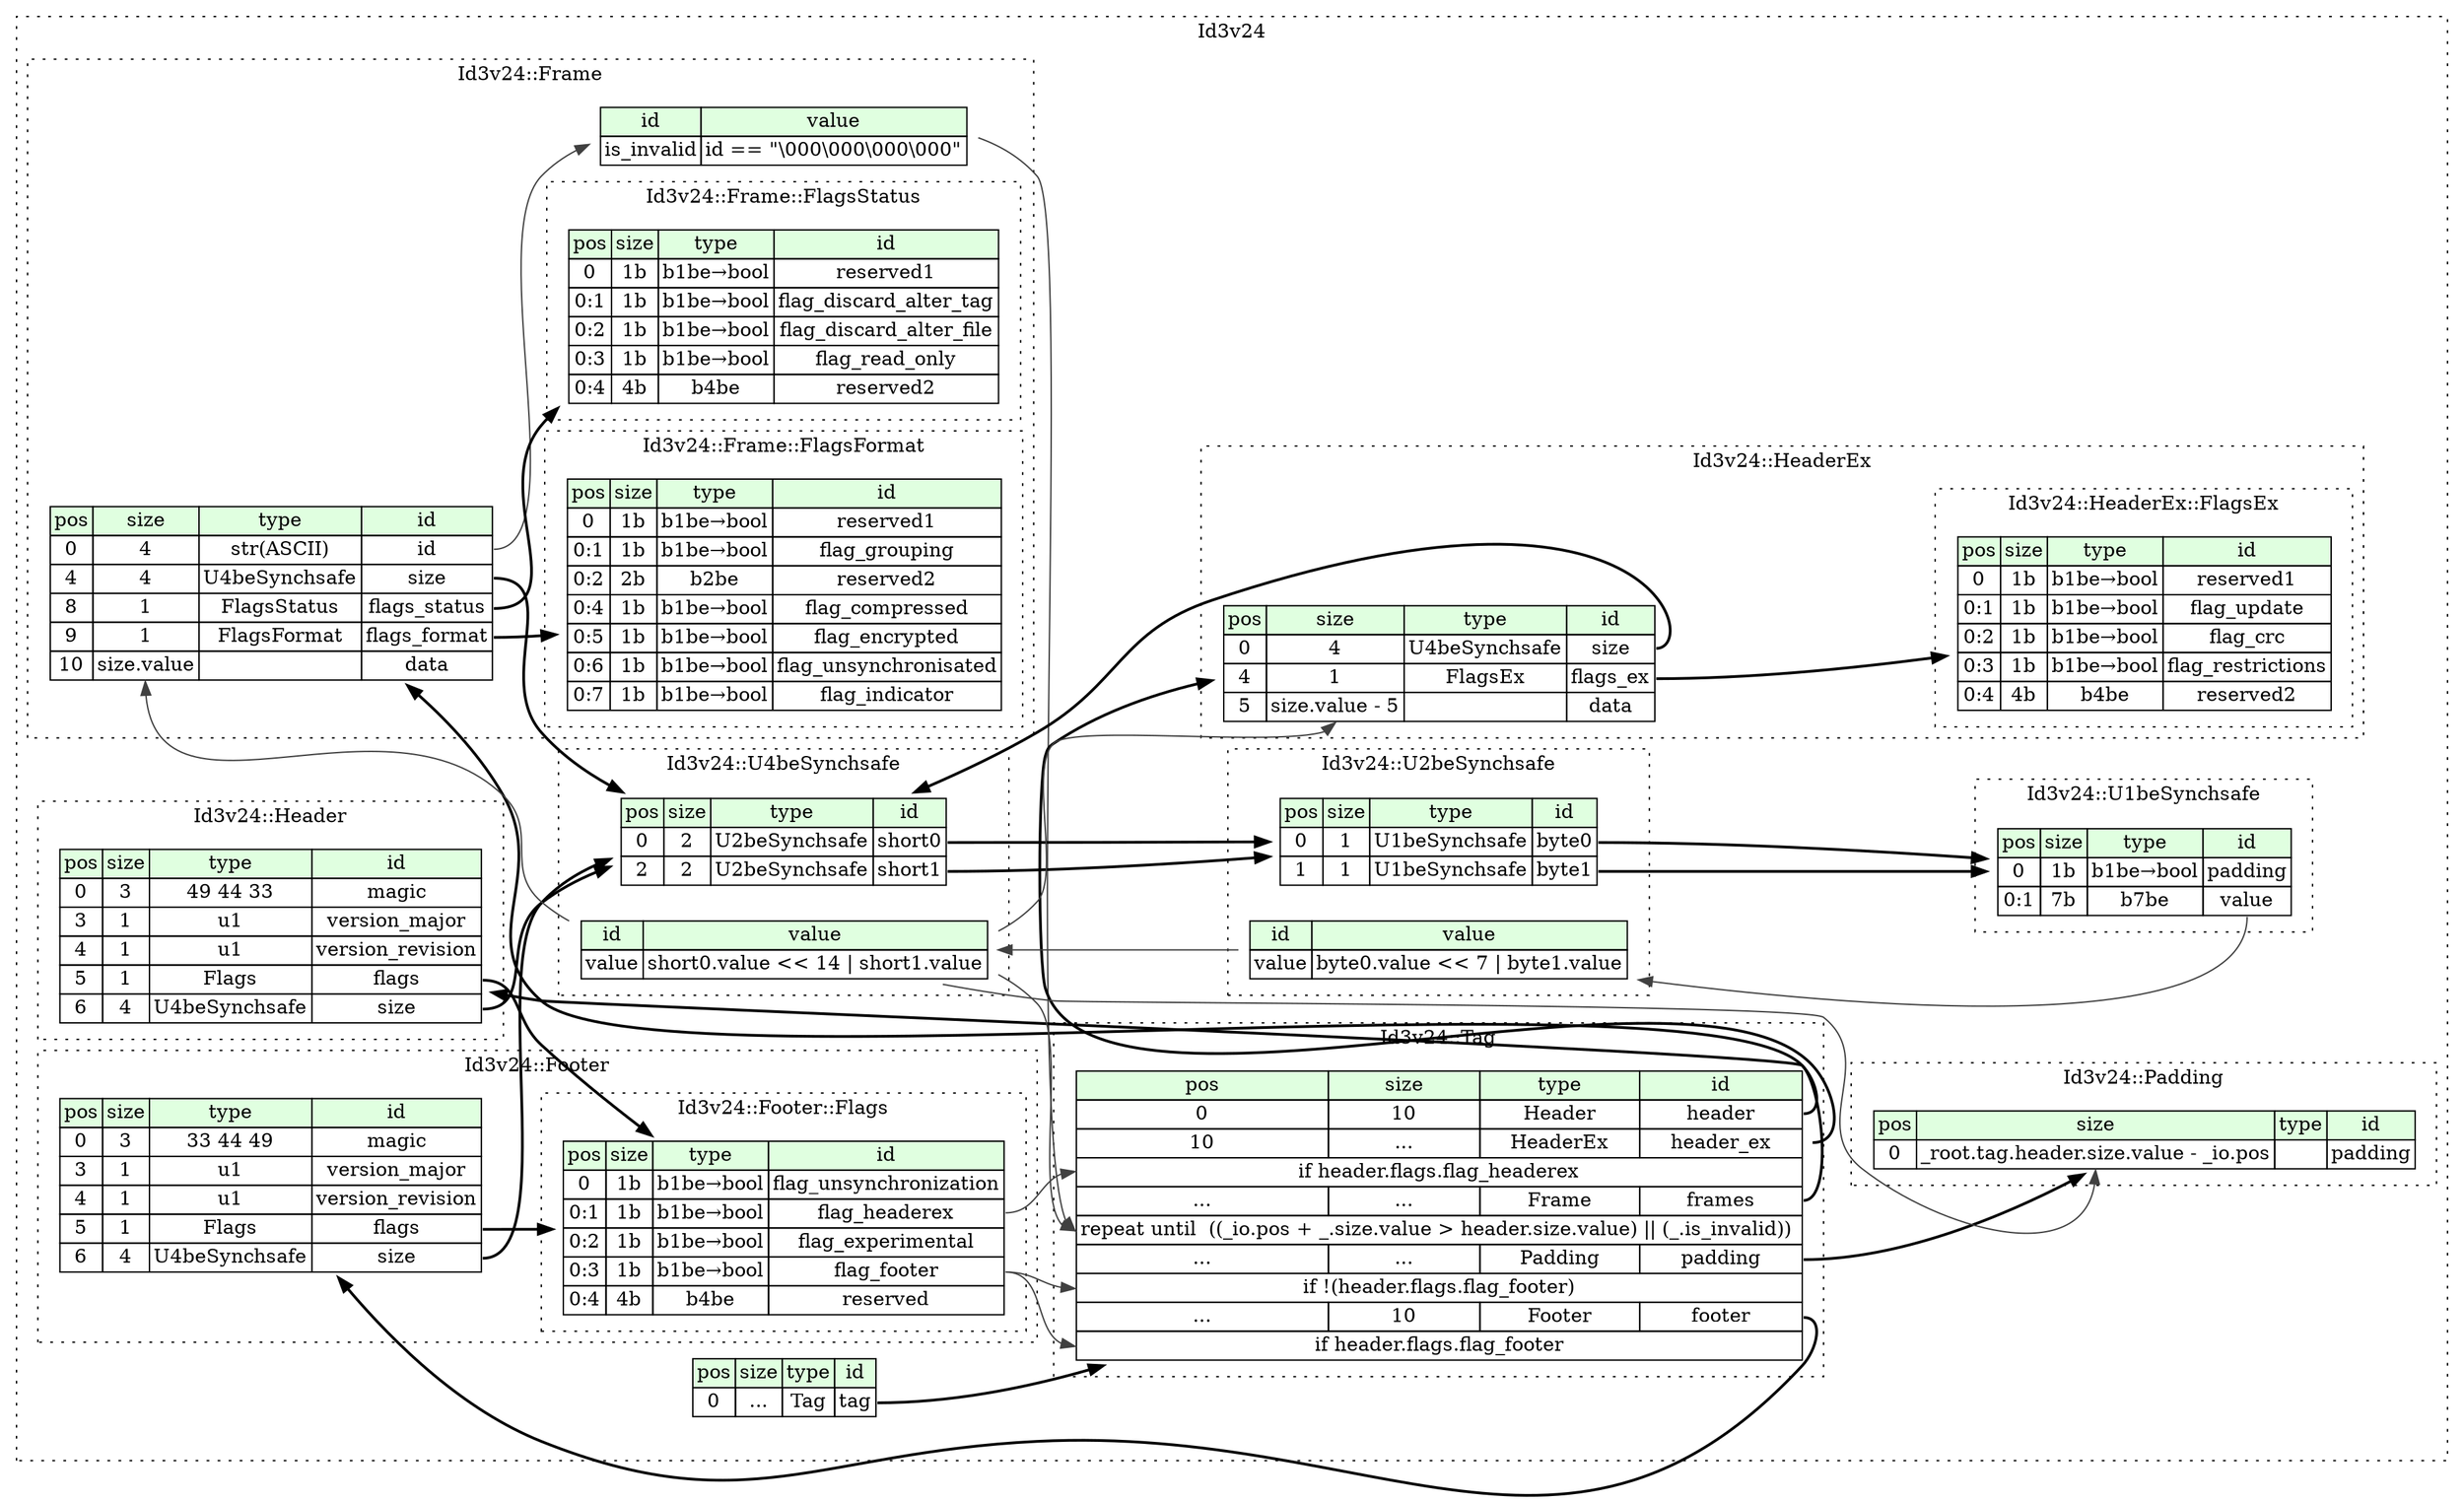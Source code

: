 digraph {
	rankdir=LR;
	node [shape=plaintext];
	subgraph cluster__id3v2_4 {
		label="Id3v24";
		graph[style=dotted];

		id3v2_4__seq [label=<<TABLE BORDER="0" CELLBORDER="1" CELLSPACING="0">
			<TR><TD BGCOLOR="#E0FFE0">pos</TD><TD BGCOLOR="#E0FFE0">size</TD><TD BGCOLOR="#E0FFE0">type</TD><TD BGCOLOR="#E0FFE0">id</TD></TR>
			<TR><TD PORT="tag_pos">0</TD><TD PORT="tag_size">...</TD><TD>Tag</TD><TD PORT="tag_type">tag</TD></TR>
		</TABLE>>];
		subgraph cluster__footer {
			label="Id3v24::Footer";
			graph[style=dotted];

			footer__seq [label=<<TABLE BORDER="0" CELLBORDER="1" CELLSPACING="0">
				<TR><TD BGCOLOR="#E0FFE0">pos</TD><TD BGCOLOR="#E0FFE0">size</TD><TD BGCOLOR="#E0FFE0">type</TD><TD BGCOLOR="#E0FFE0">id</TD></TR>
				<TR><TD PORT="magic_pos">0</TD><TD PORT="magic_size">3</TD><TD>33 44 49</TD><TD PORT="magic_type">magic</TD></TR>
				<TR><TD PORT="version_major_pos">3</TD><TD PORT="version_major_size">1</TD><TD>u1</TD><TD PORT="version_major_type">version_major</TD></TR>
				<TR><TD PORT="version_revision_pos">4</TD><TD PORT="version_revision_size">1</TD><TD>u1</TD><TD PORT="version_revision_type">version_revision</TD></TR>
				<TR><TD PORT="flags_pos">5</TD><TD PORT="flags_size">1</TD><TD>Flags</TD><TD PORT="flags_type">flags</TD></TR>
				<TR><TD PORT="size_pos">6</TD><TD PORT="size_size">4</TD><TD>U4beSynchsafe</TD><TD PORT="size_type">size</TD></TR>
			</TABLE>>];
			subgraph cluster__flags {
				label="Id3v24::Footer::Flags";
				graph[style=dotted];

				flags__seq [label=<<TABLE BORDER="0" CELLBORDER="1" CELLSPACING="0">
					<TR><TD BGCOLOR="#E0FFE0">pos</TD><TD BGCOLOR="#E0FFE0">size</TD><TD BGCOLOR="#E0FFE0">type</TD><TD BGCOLOR="#E0FFE0">id</TD></TR>
					<TR><TD PORT="flag_unsynchronization_pos">0</TD><TD PORT="flag_unsynchronization_size">1b</TD><TD>b1be→bool</TD><TD PORT="flag_unsynchronization_type">flag_unsynchronization</TD></TR>
					<TR><TD PORT="flag_headerex_pos">0:1</TD><TD PORT="flag_headerex_size">1b</TD><TD>b1be→bool</TD><TD PORT="flag_headerex_type">flag_headerex</TD></TR>
					<TR><TD PORT="flag_experimental_pos">0:2</TD><TD PORT="flag_experimental_size">1b</TD><TD>b1be→bool</TD><TD PORT="flag_experimental_type">flag_experimental</TD></TR>
					<TR><TD PORT="flag_footer_pos">0:3</TD><TD PORT="flag_footer_size">1b</TD><TD>b1be→bool</TD><TD PORT="flag_footer_type">flag_footer</TD></TR>
					<TR><TD PORT="reserved_pos">0:4</TD><TD PORT="reserved_size">4b</TD><TD>b4be</TD><TD PORT="reserved_type">reserved</TD></TR>
				</TABLE>>];
			}
		}
		subgraph cluster__frame {
			label="Id3v24::Frame";
			graph[style=dotted];

			frame__seq [label=<<TABLE BORDER="0" CELLBORDER="1" CELLSPACING="0">
				<TR><TD BGCOLOR="#E0FFE0">pos</TD><TD BGCOLOR="#E0FFE0">size</TD><TD BGCOLOR="#E0FFE0">type</TD><TD BGCOLOR="#E0FFE0">id</TD></TR>
				<TR><TD PORT="id_pos">0</TD><TD PORT="id_size">4</TD><TD>str(ASCII)</TD><TD PORT="id_type">id</TD></TR>
				<TR><TD PORT="size_pos">4</TD><TD PORT="size_size">4</TD><TD>U4beSynchsafe</TD><TD PORT="size_type">size</TD></TR>
				<TR><TD PORT="flags_status_pos">8</TD><TD PORT="flags_status_size">1</TD><TD>FlagsStatus</TD><TD PORT="flags_status_type">flags_status</TD></TR>
				<TR><TD PORT="flags_format_pos">9</TD><TD PORT="flags_format_size">1</TD><TD>FlagsFormat</TD><TD PORT="flags_format_type">flags_format</TD></TR>
				<TR><TD PORT="data_pos">10</TD><TD PORT="data_size">size.value</TD><TD></TD><TD PORT="data_type">data</TD></TR>
			</TABLE>>];
			frame__inst__is_invalid [label=<<TABLE BORDER="0" CELLBORDER="1" CELLSPACING="0">
				<TR><TD BGCOLOR="#E0FFE0">id</TD><TD BGCOLOR="#E0FFE0">value</TD></TR>
				<TR><TD>is_invalid</TD><TD>id == &quot;\000\000\000\000&quot;</TD></TR>
			</TABLE>>];
			subgraph cluster__flags_format {
				label="Id3v24::Frame::FlagsFormat";
				graph[style=dotted];

				flags_format__seq [label=<<TABLE BORDER="0" CELLBORDER="1" CELLSPACING="0">
					<TR><TD BGCOLOR="#E0FFE0">pos</TD><TD BGCOLOR="#E0FFE0">size</TD><TD BGCOLOR="#E0FFE0">type</TD><TD BGCOLOR="#E0FFE0">id</TD></TR>
					<TR><TD PORT="reserved1_pos">0</TD><TD PORT="reserved1_size">1b</TD><TD>b1be→bool</TD><TD PORT="reserved1_type">reserved1</TD></TR>
					<TR><TD PORT="flag_grouping_pos">0:1</TD><TD PORT="flag_grouping_size">1b</TD><TD>b1be→bool</TD><TD PORT="flag_grouping_type">flag_grouping</TD></TR>
					<TR><TD PORT="reserved2_pos">0:2</TD><TD PORT="reserved2_size">2b</TD><TD>b2be</TD><TD PORT="reserved2_type">reserved2</TD></TR>
					<TR><TD PORT="flag_compressed_pos">0:4</TD><TD PORT="flag_compressed_size">1b</TD><TD>b1be→bool</TD><TD PORT="flag_compressed_type">flag_compressed</TD></TR>
					<TR><TD PORT="flag_encrypted_pos">0:5</TD><TD PORT="flag_encrypted_size">1b</TD><TD>b1be→bool</TD><TD PORT="flag_encrypted_type">flag_encrypted</TD></TR>
					<TR><TD PORT="flag_unsynchronisated_pos">0:6</TD><TD PORT="flag_unsynchronisated_size">1b</TD><TD>b1be→bool</TD><TD PORT="flag_unsynchronisated_type">flag_unsynchronisated</TD></TR>
					<TR><TD PORT="flag_indicator_pos">0:7</TD><TD PORT="flag_indicator_size">1b</TD><TD>b1be→bool</TD><TD PORT="flag_indicator_type">flag_indicator</TD></TR>
				</TABLE>>];
			}
			subgraph cluster__flags_status {
				label="Id3v24::Frame::FlagsStatus";
				graph[style=dotted];

				flags_status__seq [label=<<TABLE BORDER="0" CELLBORDER="1" CELLSPACING="0">
					<TR><TD BGCOLOR="#E0FFE0">pos</TD><TD BGCOLOR="#E0FFE0">size</TD><TD BGCOLOR="#E0FFE0">type</TD><TD BGCOLOR="#E0FFE0">id</TD></TR>
					<TR><TD PORT="reserved1_pos">0</TD><TD PORT="reserved1_size">1b</TD><TD>b1be→bool</TD><TD PORT="reserved1_type">reserved1</TD></TR>
					<TR><TD PORT="flag_discard_alter_tag_pos">0:1</TD><TD PORT="flag_discard_alter_tag_size">1b</TD><TD>b1be→bool</TD><TD PORT="flag_discard_alter_tag_type">flag_discard_alter_tag</TD></TR>
					<TR><TD PORT="flag_discard_alter_file_pos">0:2</TD><TD PORT="flag_discard_alter_file_size">1b</TD><TD>b1be→bool</TD><TD PORT="flag_discard_alter_file_type">flag_discard_alter_file</TD></TR>
					<TR><TD PORT="flag_read_only_pos">0:3</TD><TD PORT="flag_read_only_size">1b</TD><TD>b1be→bool</TD><TD PORT="flag_read_only_type">flag_read_only</TD></TR>
					<TR><TD PORT="reserved2_pos">0:4</TD><TD PORT="reserved2_size">4b</TD><TD>b4be</TD><TD PORT="reserved2_type">reserved2</TD></TR>
				</TABLE>>];
			}
		}
		subgraph cluster__header {
			label="Id3v24::Header";
			graph[style=dotted];

			header__seq [label=<<TABLE BORDER="0" CELLBORDER="1" CELLSPACING="0">
				<TR><TD BGCOLOR="#E0FFE0">pos</TD><TD BGCOLOR="#E0FFE0">size</TD><TD BGCOLOR="#E0FFE0">type</TD><TD BGCOLOR="#E0FFE0">id</TD></TR>
				<TR><TD PORT="magic_pos">0</TD><TD PORT="magic_size">3</TD><TD>49 44 33</TD><TD PORT="magic_type">magic</TD></TR>
				<TR><TD PORT="version_major_pos">3</TD><TD PORT="version_major_size">1</TD><TD>u1</TD><TD PORT="version_major_type">version_major</TD></TR>
				<TR><TD PORT="version_revision_pos">4</TD><TD PORT="version_revision_size">1</TD><TD>u1</TD><TD PORT="version_revision_type">version_revision</TD></TR>
				<TR><TD PORT="flags_pos">5</TD><TD PORT="flags_size">1</TD><TD>Flags</TD><TD PORT="flags_type">flags</TD></TR>
				<TR><TD PORT="size_pos">6</TD><TD PORT="size_size">4</TD><TD>U4beSynchsafe</TD><TD PORT="size_type">size</TD></TR>
			</TABLE>>];
			subgraph cluster__flags {
				label="Id3v24::Header::Flags";
				graph[style=dotted];

				flags__seq [label=<<TABLE BORDER="0" CELLBORDER="1" CELLSPACING="0">
					<TR><TD BGCOLOR="#E0FFE0">pos</TD><TD BGCOLOR="#E0FFE0">size</TD><TD BGCOLOR="#E0FFE0">type</TD><TD BGCOLOR="#E0FFE0">id</TD></TR>
					<TR><TD PORT="flag_unsynchronization_pos">0</TD><TD PORT="flag_unsynchronization_size">1b</TD><TD>b1be→bool</TD><TD PORT="flag_unsynchronization_type">flag_unsynchronization</TD></TR>
					<TR><TD PORT="flag_headerex_pos">0:1</TD><TD PORT="flag_headerex_size">1b</TD><TD>b1be→bool</TD><TD PORT="flag_headerex_type">flag_headerex</TD></TR>
					<TR><TD PORT="flag_experimental_pos">0:2</TD><TD PORT="flag_experimental_size">1b</TD><TD>b1be→bool</TD><TD PORT="flag_experimental_type">flag_experimental</TD></TR>
					<TR><TD PORT="flag_footer_pos">0:3</TD><TD PORT="flag_footer_size">1b</TD><TD>b1be→bool</TD><TD PORT="flag_footer_type">flag_footer</TD></TR>
					<TR><TD PORT="reserved_pos">0:4</TD><TD PORT="reserved_size">4b</TD><TD>b4be</TD><TD PORT="reserved_type">reserved</TD></TR>
				</TABLE>>];
			}
		}
		subgraph cluster__header_ex {
			label="Id3v24::HeaderEx";
			graph[style=dotted];

			header_ex__seq [label=<<TABLE BORDER="0" CELLBORDER="1" CELLSPACING="0">
				<TR><TD BGCOLOR="#E0FFE0">pos</TD><TD BGCOLOR="#E0FFE0">size</TD><TD BGCOLOR="#E0FFE0">type</TD><TD BGCOLOR="#E0FFE0">id</TD></TR>
				<TR><TD PORT="size_pos">0</TD><TD PORT="size_size">4</TD><TD>U4beSynchsafe</TD><TD PORT="size_type">size</TD></TR>
				<TR><TD PORT="flags_ex_pos">4</TD><TD PORT="flags_ex_size">1</TD><TD>FlagsEx</TD><TD PORT="flags_ex_type">flags_ex</TD></TR>
				<TR><TD PORT="data_pos">5</TD><TD PORT="data_size">size.value - 5</TD><TD></TD><TD PORT="data_type">data</TD></TR>
			</TABLE>>];
			subgraph cluster__flags_ex {
				label="Id3v24::HeaderEx::FlagsEx";
				graph[style=dotted];

				flags_ex__seq [label=<<TABLE BORDER="0" CELLBORDER="1" CELLSPACING="0">
					<TR><TD BGCOLOR="#E0FFE0">pos</TD><TD BGCOLOR="#E0FFE0">size</TD><TD BGCOLOR="#E0FFE0">type</TD><TD BGCOLOR="#E0FFE0">id</TD></TR>
					<TR><TD PORT="reserved1_pos">0</TD><TD PORT="reserved1_size">1b</TD><TD>b1be→bool</TD><TD PORT="reserved1_type">reserved1</TD></TR>
					<TR><TD PORT="flag_update_pos">0:1</TD><TD PORT="flag_update_size">1b</TD><TD>b1be→bool</TD><TD PORT="flag_update_type">flag_update</TD></TR>
					<TR><TD PORT="flag_crc_pos">0:2</TD><TD PORT="flag_crc_size">1b</TD><TD>b1be→bool</TD><TD PORT="flag_crc_type">flag_crc</TD></TR>
					<TR><TD PORT="flag_restrictions_pos">0:3</TD><TD PORT="flag_restrictions_size">1b</TD><TD>b1be→bool</TD><TD PORT="flag_restrictions_type">flag_restrictions</TD></TR>
					<TR><TD PORT="reserved2_pos">0:4</TD><TD PORT="reserved2_size">4b</TD><TD>b4be</TD><TD PORT="reserved2_type">reserved2</TD></TR>
				</TABLE>>];
			}
		}
		subgraph cluster__padding {
			label="Id3v24::Padding";
			graph[style=dotted];

			padding__seq [label=<<TABLE BORDER="0" CELLBORDER="1" CELLSPACING="0">
				<TR><TD BGCOLOR="#E0FFE0">pos</TD><TD BGCOLOR="#E0FFE0">size</TD><TD BGCOLOR="#E0FFE0">type</TD><TD BGCOLOR="#E0FFE0">id</TD></TR>
				<TR><TD PORT="padding_pos">0</TD><TD PORT="padding_size">_root.tag.header.size.value - _io.pos</TD><TD></TD><TD PORT="padding_type">padding</TD></TR>
			</TABLE>>];
		}
		subgraph cluster__tag {
			label="Id3v24::Tag";
			graph[style=dotted];

			tag__seq [label=<<TABLE BORDER="0" CELLBORDER="1" CELLSPACING="0">
				<TR><TD BGCOLOR="#E0FFE0">pos</TD><TD BGCOLOR="#E0FFE0">size</TD><TD BGCOLOR="#E0FFE0">type</TD><TD BGCOLOR="#E0FFE0">id</TD></TR>
				<TR><TD PORT="header_pos">0</TD><TD PORT="header_size">10</TD><TD>Header</TD><TD PORT="header_type">header</TD></TR>
				<TR><TD PORT="header_ex_pos">10</TD><TD PORT="header_ex_size">...</TD><TD>HeaderEx</TD><TD PORT="header_ex_type">header_ex</TD></TR>
				<TR><TD COLSPAN="4" PORT="header_ex__if">if header.flags.flag_headerex</TD></TR>
				<TR><TD PORT="frames_pos">...</TD><TD PORT="frames_size">...</TD><TD>Frame</TD><TD PORT="frames_type">frames</TD></TR>
				<TR><TD COLSPAN="4" PORT="frames__repeat">repeat until  ((_io.pos + _.size.value &gt; header.size.value) || (_.is_invalid)) </TD></TR>
				<TR><TD PORT="padding_pos">...</TD><TD PORT="padding_size">...</TD><TD>Padding</TD><TD PORT="padding_type">padding</TD></TR>
				<TR><TD COLSPAN="4" PORT="padding__if">if !(header.flags.flag_footer)</TD></TR>
				<TR><TD PORT="footer_pos">...</TD><TD PORT="footer_size">10</TD><TD>Footer</TD><TD PORT="footer_type">footer</TD></TR>
				<TR><TD COLSPAN="4" PORT="footer__if">if header.flags.flag_footer</TD></TR>
			</TABLE>>];
		}
		subgraph cluster__u1be_synchsafe {
			label="Id3v24::U1beSynchsafe";
			graph[style=dotted];

			u1be_synchsafe__seq [label=<<TABLE BORDER="0" CELLBORDER="1" CELLSPACING="0">
				<TR><TD BGCOLOR="#E0FFE0">pos</TD><TD BGCOLOR="#E0FFE0">size</TD><TD BGCOLOR="#E0FFE0">type</TD><TD BGCOLOR="#E0FFE0">id</TD></TR>
				<TR><TD PORT="padding_pos">0</TD><TD PORT="padding_size">1b</TD><TD>b1be→bool</TD><TD PORT="padding_type">padding</TD></TR>
				<TR><TD PORT="value_pos">0:1</TD><TD PORT="value_size">7b</TD><TD>b7be</TD><TD PORT="value_type">value</TD></TR>
			</TABLE>>];
		}
		subgraph cluster__u2be_synchsafe {
			label="Id3v24::U2beSynchsafe";
			graph[style=dotted];

			u2be_synchsafe__seq [label=<<TABLE BORDER="0" CELLBORDER="1" CELLSPACING="0">
				<TR><TD BGCOLOR="#E0FFE0">pos</TD><TD BGCOLOR="#E0FFE0">size</TD><TD BGCOLOR="#E0FFE0">type</TD><TD BGCOLOR="#E0FFE0">id</TD></TR>
				<TR><TD PORT="byte0_pos">0</TD><TD PORT="byte0_size">1</TD><TD>U1beSynchsafe</TD><TD PORT="byte0_type">byte0</TD></TR>
				<TR><TD PORT="byte1_pos">1</TD><TD PORT="byte1_size">1</TD><TD>U1beSynchsafe</TD><TD PORT="byte1_type">byte1</TD></TR>
			</TABLE>>];
			u2be_synchsafe__inst__value [label=<<TABLE BORDER="0" CELLBORDER="1" CELLSPACING="0">
				<TR><TD BGCOLOR="#E0FFE0">id</TD><TD BGCOLOR="#E0FFE0">value</TD></TR>
				<TR><TD>value</TD><TD>byte0.value &lt;&lt; 7 | byte1.value</TD></TR>
			</TABLE>>];
		}
		subgraph cluster__u4be_synchsafe {
			label="Id3v24::U4beSynchsafe";
			graph[style=dotted];

			u4be_synchsafe__seq [label=<<TABLE BORDER="0" CELLBORDER="1" CELLSPACING="0">
				<TR><TD BGCOLOR="#E0FFE0">pos</TD><TD BGCOLOR="#E0FFE0">size</TD><TD BGCOLOR="#E0FFE0">type</TD><TD BGCOLOR="#E0FFE0">id</TD></TR>
				<TR><TD PORT="short0_pos">0</TD><TD PORT="short0_size">2</TD><TD>U2beSynchsafe</TD><TD PORT="short0_type">short0</TD></TR>
				<TR><TD PORT="short1_pos">2</TD><TD PORT="short1_size">2</TD><TD>U2beSynchsafe</TD><TD PORT="short1_type">short1</TD></TR>
			</TABLE>>];
			u4be_synchsafe__inst__value [label=<<TABLE BORDER="0" CELLBORDER="1" CELLSPACING="0">
				<TR><TD BGCOLOR="#E0FFE0">id</TD><TD BGCOLOR="#E0FFE0">value</TD></TR>
				<TR><TD>value</TD><TD>short0.value &lt;&lt; 14 | short1.value</TD></TR>
			</TABLE>>];
		}
	}
	id3v2_4__seq:tag_type -> tag__seq [style=bold];
	footer__seq:flags_type -> flags__seq [style=bold];
	footer__seq:size_type -> u4be_synchsafe__seq [style=bold];
	frame__seq:size_type -> u4be_synchsafe__seq [style=bold];
	frame__seq:flags_status_type -> flags_status__seq [style=bold];
	frame__seq:flags_format_type -> flags_format__seq [style=bold];
	u4be_synchsafe__inst__value:value_type -> frame__seq:data_size [color="#404040"];
	frame__seq:id_type -> frame__inst__is_invalid [color="#404040"];
	header__seq:flags_type -> flags__seq [style=bold];
	header__seq:size_type -> u4be_synchsafe__seq [style=bold];
	header_ex__seq:size_type -> u4be_synchsafe__seq [style=bold];
	header_ex__seq:flags_ex_type -> flags_ex__seq [style=bold];
	u4be_synchsafe__inst__value:value_type -> header_ex__seq:data_size [color="#404040"];
	u4be_synchsafe__inst__value:value_type -> padding__seq:padding_size [color="#404040"];
	tag__seq:header_type -> header__seq [style=bold];
	tag__seq:header_ex_type -> header_ex__seq [style=bold];
	flags__seq:flag_headerex_type -> tag__seq:header_ex__if [color="#404040"];
	tag__seq:frames_type -> frame__seq [style=bold];
	u4be_synchsafe__inst__value:value_type -> tag__seq:frames__repeat [color="#404040"];
	frame__inst__is_invalid:is_invalid_type -> tag__seq:frames__repeat [color="#404040"];
	tag__seq:padding_type -> padding__seq [style=bold];
	flags__seq:flag_footer_type -> tag__seq:padding__if [color="#404040"];
	tag__seq:footer_type -> footer__seq [style=bold];
	flags__seq:flag_footer_type -> tag__seq:footer__if [color="#404040"];
	u2be_synchsafe__seq:byte0_type -> u1be_synchsafe__seq [style=bold];
	u2be_synchsafe__seq:byte1_type -> u1be_synchsafe__seq [style=bold];
	u1be_synchsafe__seq:value_type -> u2be_synchsafe__inst__value [color="#404040"];
	u4be_synchsafe__seq:short0_type -> u2be_synchsafe__seq [style=bold];
	u4be_synchsafe__seq:short1_type -> u2be_synchsafe__seq [style=bold];
	u2be_synchsafe__inst__value:value_type -> u4be_synchsafe__inst__value [color="#404040"];
}
